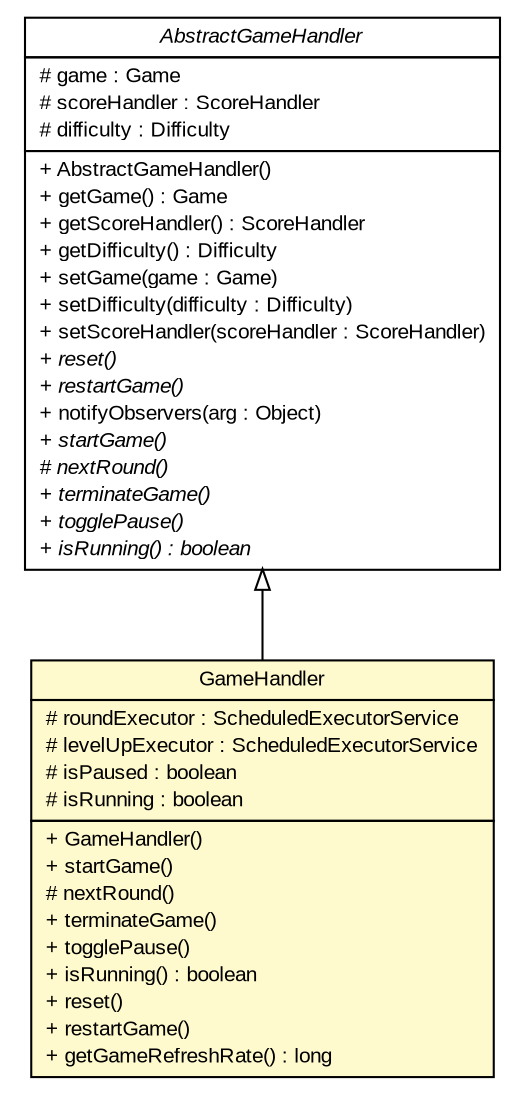 #!/usr/local/bin/dot
#
# Class diagram 
# Generated by UMLGraph version R5_6 (http://www.umlgraph.org/)
#

digraph G {
	edge [fontname="arial",fontsize=10,labelfontname="arial",labelfontsize=10];
	node [fontname="arial",fontsize=10,shape=plaintext];
	nodesep=0.25;
	ranksep=0.5;
	// com.github.tilastokeskus.matertis.core.GameHandler
	c1892 [label=<<table title="com.github.tilastokeskus.matertis.core.GameHandler" border="0" cellborder="1" cellspacing="0" cellpadding="2" port="p" bgcolor="lemonChiffon" href="./GameHandler.html">
		<tr><td><table border="0" cellspacing="0" cellpadding="1">
<tr><td align="center" balign="center"> GameHandler </td></tr>
		</table></td></tr>
		<tr><td><table border="0" cellspacing="0" cellpadding="1">
<tr><td align="left" balign="left"> # roundExecutor : ScheduledExecutorService </td></tr>
<tr><td align="left" balign="left"> # levelUpExecutor : ScheduledExecutorService </td></tr>
<tr><td align="left" balign="left"> # isPaused : boolean </td></tr>
<tr><td align="left" balign="left"> # isRunning : boolean </td></tr>
		</table></td></tr>
		<tr><td><table border="0" cellspacing="0" cellpadding="1">
<tr><td align="left" balign="left"> + GameHandler() </td></tr>
<tr><td align="left" balign="left"> + startGame() </td></tr>
<tr><td align="left" balign="left"> # nextRound() </td></tr>
<tr><td align="left" balign="left"> + terminateGame() </td></tr>
<tr><td align="left" balign="left"> + togglePause() </td></tr>
<tr><td align="left" balign="left"> + isRunning() : boolean </td></tr>
<tr><td align="left" balign="left"> + reset() </td></tr>
<tr><td align="left" balign="left"> + restartGame() </td></tr>
<tr><td align="left" balign="left"> + getGameRefreshRate() : long </td></tr>
		</table></td></tr>
		</table>>, URL="./GameHandler.html", fontname="arial", fontcolor="black", fontsize=10.0];
	// com.github.tilastokeskus.matertis.core.AbstractGameHandler
	c1899 [label=<<table title="com.github.tilastokeskus.matertis.core.AbstractGameHandler" border="0" cellborder="1" cellspacing="0" cellpadding="2" port="p" href="./AbstractGameHandler.html">
		<tr><td><table border="0" cellspacing="0" cellpadding="1">
<tr><td align="center" balign="center"><font face="arial italic"> AbstractGameHandler </font></td></tr>
		</table></td></tr>
		<tr><td><table border="0" cellspacing="0" cellpadding="1">
<tr><td align="left" balign="left"> # game : Game </td></tr>
<tr><td align="left" balign="left"> # scoreHandler : ScoreHandler </td></tr>
<tr><td align="left" balign="left"> # difficulty : Difficulty </td></tr>
		</table></td></tr>
		<tr><td><table border="0" cellspacing="0" cellpadding="1">
<tr><td align="left" balign="left"> + AbstractGameHandler() </td></tr>
<tr><td align="left" balign="left"> + getGame() : Game </td></tr>
<tr><td align="left" balign="left"> + getScoreHandler() : ScoreHandler </td></tr>
<tr><td align="left" balign="left"> + getDifficulty() : Difficulty </td></tr>
<tr><td align="left" balign="left"> + setGame(game : Game) </td></tr>
<tr><td align="left" balign="left"> + setDifficulty(difficulty : Difficulty) </td></tr>
<tr><td align="left" balign="left"> + setScoreHandler(scoreHandler : ScoreHandler) </td></tr>
<tr><td align="left" balign="left"><font face="arial italic" point-size="10.0"> + reset() </font></td></tr>
<tr><td align="left" balign="left"><font face="arial italic" point-size="10.0"> + restartGame() </font></td></tr>
<tr><td align="left" balign="left"> + notifyObservers(arg : Object) </td></tr>
<tr><td align="left" balign="left"><font face="arial italic" point-size="10.0"> + startGame() </font></td></tr>
<tr><td align="left" balign="left"><font face="arial italic" point-size="10.0"> # nextRound() </font></td></tr>
<tr><td align="left" balign="left"><font face="arial italic" point-size="10.0"> + terminateGame() </font></td></tr>
<tr><td align="left" balign="left"><font face="arial italic" point-size="10.0"> + togglePause() </font></td></tr>
<tr><td align="left" balign="left"><font face="arial italic" point-size="10.0"> + isRunning() : boolean </font></td></tr>
		</table></td></tr>
		</table>>, URL="./AbstractGameHandler.html", fontname="arial", fontcolor="black", fontsize=10.0];
	//com.github.tilastokeskus.matertis.core.GameHandler extends com.github.tilastokeskus.matertis.core.AbstractGameHandler
	c1899:p -> c1892:p [dir=back,arrowtail=empty];
}

